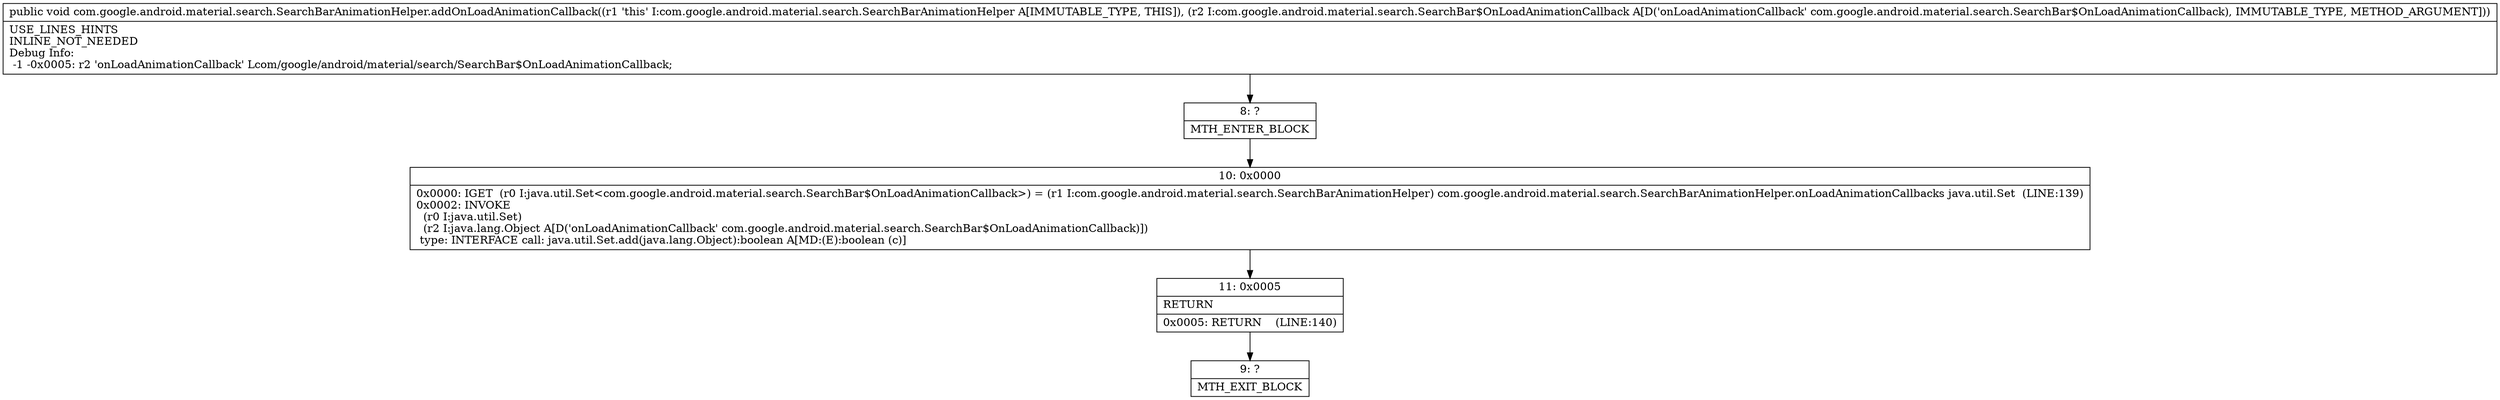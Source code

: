 digraph "CFG forcom.google.android.material.search.SearchBarAnimationHelper.addOnLoadAnimationCallback(Lcom\/google\/android\/material\/search\/SearchBar$OnLoadAnimationCallback;)V" {
Node_8 [shape=record,label="{8\:\ ?|MTH_ENTER_BLOCK\l}"];
Node_10 [shape=record,label="{10\:\ 0x0000|0x0000: IGET  (r0 I:java.util.Set\<com.google.android.material.search.SearchBar$OnLoadAnimationCallback\>) = (r1 I:com.google.android.material.search.SearchBarAnimationHelper) com.google.android.material.search.SearchBarAnimationHelper.onLoadAnimationCallbacks java.util.Set  (LINE:139)\l0x0002: INVOKE  \l  (r0 I:java.util.Set)\l  (r2 I:java.lang.Object A[D('onLoadAnimationCallback' com.google.android.material.search.SearchBar$OnLoadAnimationCallback)])\l type: INTERFACE call: java.util.Set.add(java.lang.Object):boolean A[MD:(E):boolean (c)]\l}"];
Node_11 [shape=record,label="{11\:\ 0x0005|RETURN\l|0x0005: RETURN    (LINE:140)\l}"];
Node_9 [shape=record,label="{9\:\ ?|MTH_EXIT_BLOCK\l}"];
MethodNode[shape=record,label="{public void com.google.android.material.search.SearchBarAnimationHelper.addOnLoadAnimationCallback((r1 'this' I:com.google.android.material.search.SearchBarAnimationHelper A[IMMUTABLE_TYPE, THIS]), (r2 I:com.google.android.material.search.SearchBar$OnLoadAnimationCallback A[D('onLoadAnimationCallback' com.google.android.material.search.SearchBar$OnLoadAnimationCallback), IMMUTABLE_TYPE, METHOD_ARGUMENT]))  | USE_LINES_HINTS\lINLINE_NOT_NEEDED\lDebug Info:\l  \-1 \-0x0005: r2 'onLoadAnimationCallback' Lcom\/google\/android\/material\/search\/SearchBar$OnLoadAnimationCallback;\l}"];
MethodNode -> Node_8;Node_8 -> Node_10;
Node_10 -> Node_11;
Node_11 -> Node_9;
}

